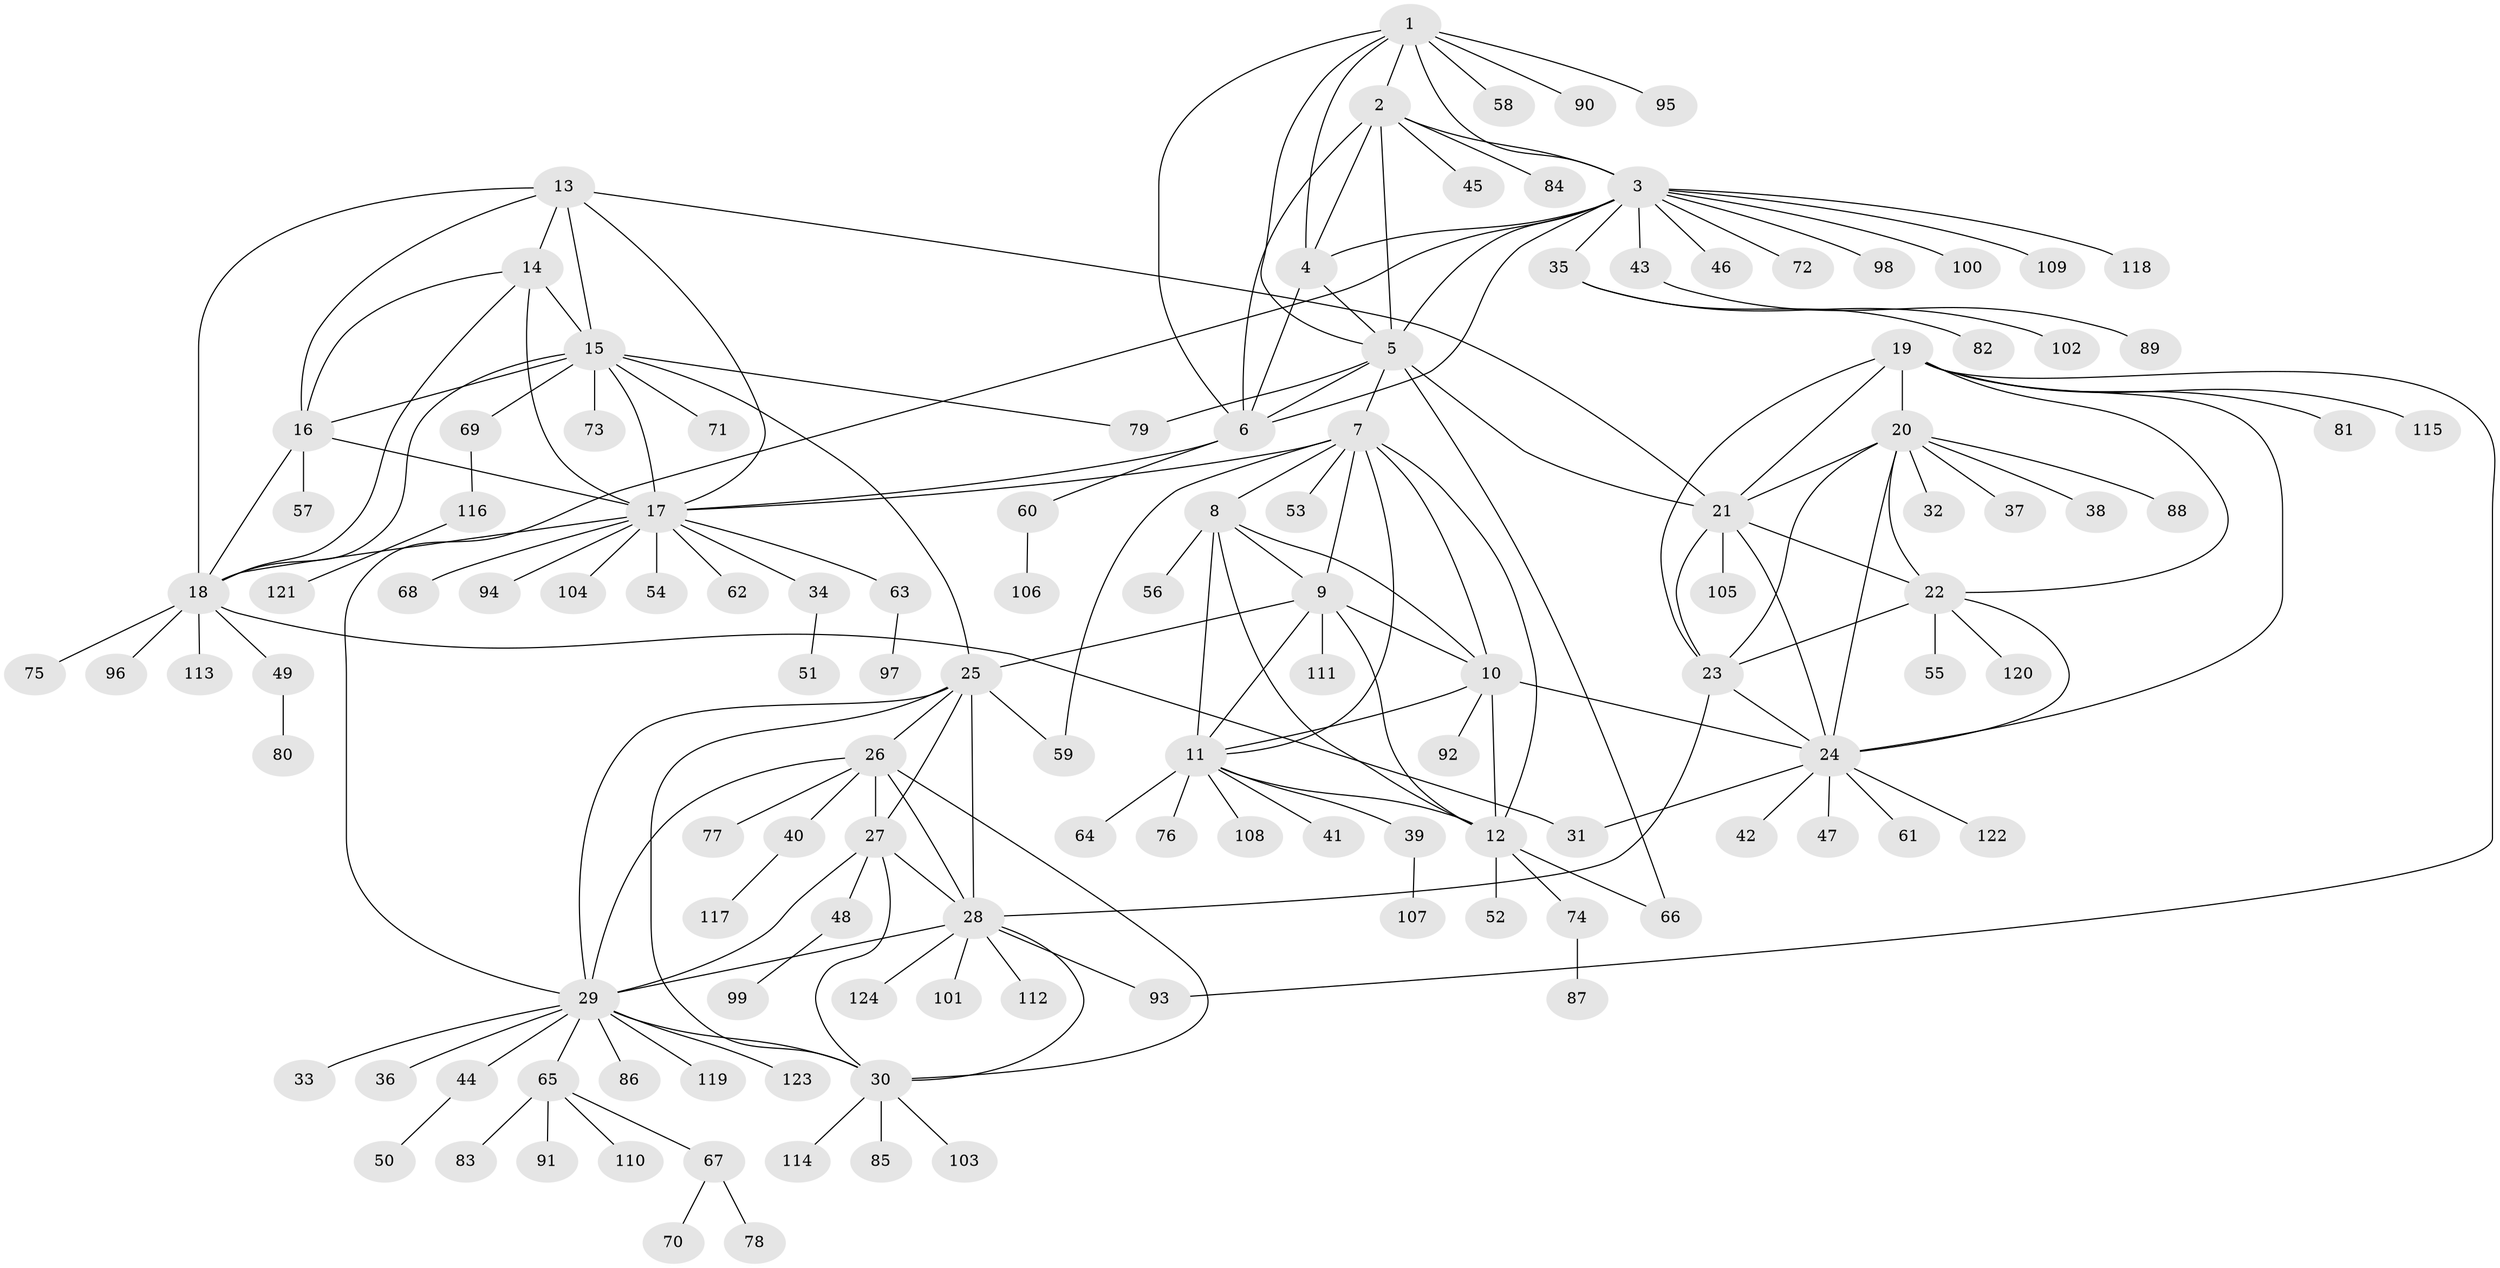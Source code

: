 // Generated by graph-tools (version 1.1) at 2025/02/03/09/25 03:02:45]
// undirected, 124 vertices, 184 edges
graph export_dot {
graph [start="1"]
  node [color=gray90,style=filled];
  1;
  2;
  3;
  4;
  5;
  6;
  7;
  8;
  9;
  10;
  11;
  12;
  13;
  14;
  15;
  16;
  17;
  18;
  19;
  20;
  21;
  22;
  23;
  24;
  25;
  26;
  27;
  28;
  29;
  30;
  31;
  32;
  33;
  34;
  35;
  36;
  37;
  38;
  39;
  40;
  41;
  42;
  43;
  44;
  45;
  46;
  47;
  48;
  49;
  50;
  51;
  52;
  53;
  54;
  55;
  56;
  57;
  58;
  59;
  60;
  61;
  62;
  63;
  64;
  65;
  66;
  67;
  68;
  69;
  70;
  71;
  72;
  73;
  74;
  75;
  76;
  77;
  78;
  79;
  80;
  81;
  82;
  83;
  84;
  85;
  86;
  87;
  88;
  89;
  90;
  91;
  92;
  93;
  94;
  95;
  96;
  97;
  98;
  99;
  100;
  101;
  102;
  103;
  104;
  105;
  106;
  107;
  108;
  109;
  110;
  111;
  112;
  113;
  114;
  115;
  116;
  117;
  118;
  119;
  120;
  121;
  122;
  123;
  124;
  1 -- 2;
  1 -- 3;
  1 -- 4;
  1 -- 5;
  1 -- 6;
  1 -- 58;
  1 -- 90;
  1 -- 95;
  2 -- 3;
  2 -- 4;
  2 -- 5;
  2 -- 6;
  2 -- 45;
  2 -- 84;
  3 -- 4;
  3 -- 5;
  3 -- 6;
  3 -- 29;
  3 -- 35;
  3 -- 43;
  3 -- 46;
  3 -- 72;
  3 -- 98;
  3 -- 100;
  3 -- 109;
  3 -- 118;
  4 -- 5;
  4 -- 6;
  5 -- 6;
  5 -- 7;
  5 -- 21;
  5 -- 66;
  5 -- 79;
  6 -- 17;
  6 -- 60;
  7 -- 8;
  7 -- 9;
  7 -- 10;
  7 -- 11;
  7 -- 12;
  7 -- 17;
  7 -- 53;
  7 -- 59;
  8 -- 9;
  8 -- 10;
  8 -- 11;
  8 -- 12;
  8 -- 56;
  9 -- 10;
  9 -- 11;
  9 -- 12;
  9 -- 25;
  9 -- 111;
  10 -- 11;
  10 -- 12;
  10 -- 24;
  10 -- 92;
  11 -- 12;
  11 -- 39;
  11 -- 41;
  11 -- 64;
  11 -- 76;
  11 -- 108;
  12 -- 52;
  12 -- 66;
  12 -- 74;
  13 -- 14;
  13 -- 15;
  13 -- 16;
  13 -- 17;
  13 -- 18;
  13 -- 21;
  14 -- 15;
  14 -- 16;
  14 -- 17;
  14 -- 18;
  15 -- 16;
  15 -- 17;
  15 -- 18;
  15 -- 25;
  15 -- 69;
  15 -- 71;
  15 -- 73;
  15 -- 79;
  16 -- 17;
  16 -- 18;
  16 -- 57;
  17 -- 18;
  17 -- 34;
  17 -- 54;
  17 -- 62;
  17 -- 63;
  17 -- 68;
  17 -- 94;
  17 -- 104;
  18 -- 31;
  18 -- 49;
  18 -- 75;
  18 -- 96;
  18 -- 113;
  19 -- 20;
  19 -- 21;
  19 -- 22;
  19 -- 23;
  19 -- 24;
  19 -- 81;
  19 -- 93;
  19 -- 115;
  20 -- 21;
  20 -- 22;
  20 -- 23;
  20 -- 24;
  20 -- 32;
  20 -- 37;
  20 -- 38;
  20 -- 88;
  21 -- 22;
  21 -- 23;
  21 -- 24;
  21 -- 105;
  22 -- 23;
  22 -- 24;
  22 -- 55;
  22 -- 120;
  23 -- 24;
  23 -- 28;
  24 -- 31;
  24 -- 42;
  24 -- 47;
  24 -- 61;
  24 -- 122;
  25 -- 26;
  25 -- 27;
  25 -- 28;
  25 -- 29;
  25 -- 30;
  25 -- 59;
  26 -- 27;
  26 -- 28;
  26 -- 29;
  26 -- 30;
  26 -- 40;
  26 -- 77;
  27 -- 28;
  27 -- 29;
  27 -- 30;
  27 -- 48;
  28 -- 29;
  28 -- 30;
  28 -- 93;
  28 -- 101;
  28 -- 112;
  28 -- 124;
  29 -- 30;
  29 -- 33;
  29 -- 36;
  29 -- 44;
  29 -- 65;
  29 -- 86;
  29 -- 119;
  29 -- 123;
  30 -- 85;
  30 -- 103;
  30 -- 114;
  34 -- 51;
  35 -- 82;
  35 -- 102;
  39 -- 107;
  40 -- 117;
  43 -- 89;
  44 -- 50;
  48 -- 99;
  49 -- 80;
  60 -- 106;
  63 -- 97;
  65 -- 67;
  65 -- 83;
  65 -- 91;
  65 -- 110;
  67 -- 70;
  67 -- 78;
  69 -- 116;
  74 -- 87;
  116 -- 121;
}

